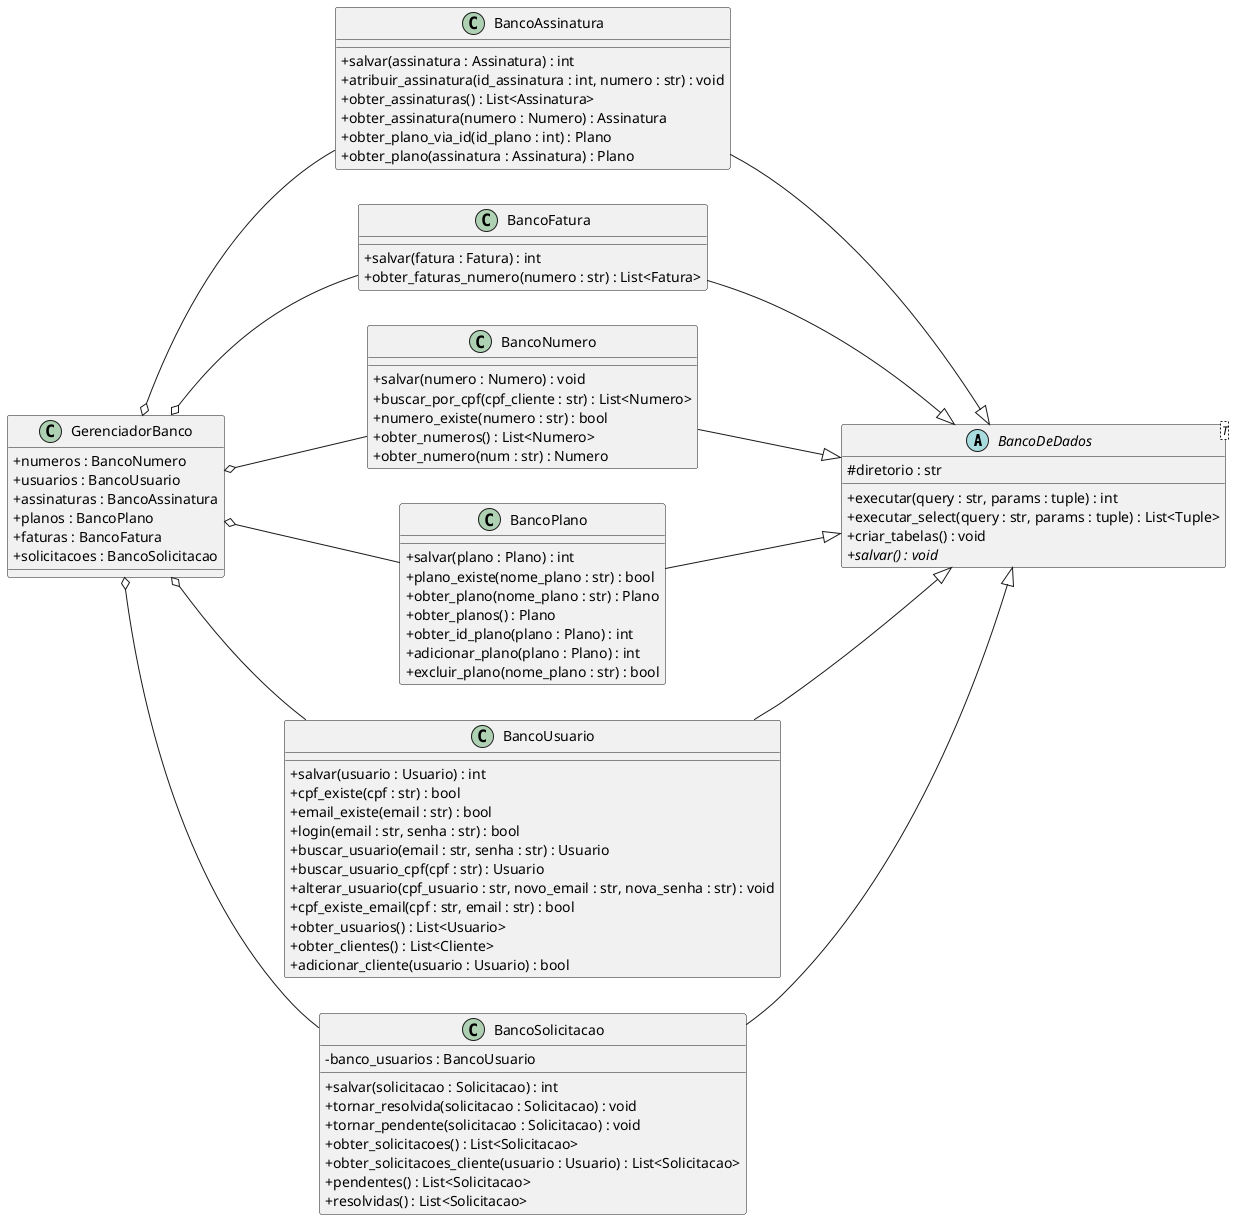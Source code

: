 @startuml database

skinparam classAttributeIconSize 0
left to right direction

abstract class BancoDeDados<T> {
    # diretorio : str
    + executar(query : str, params : tuple) : int
    + executar_select(query : str, params : tuple) : List<Tuple>
    + criar_tabelas() : void
    {abstract} + salvar() : void
}

class BancoAssinatura {
    + salvar(assinatura : Assinatura) : int
    + atribuir_assinatura(id_assinatura : int, numero : str) : void
    + obter_assinaturas() : List<Assinatura>
    + obter_assinatura(numero : Numero) : Assinatura
    + obter_plano_via_id(id_plano : int) : Plano
    + obter_plano(assinatura : Assinatura) : Plano
}

class BancoFatura {
    + salvar(fatura : Fatura) : int
    + obter_faturas_numero(numero : str) : List<Fatura>
}

class BancoNumero {
    + salvar(numero : Numero) : void
    + buscar_por_cpf(cpf_cliente : str) : List<Numero>
    + numero_existe(numero : str) : bool
    + obter_numeros() : List<Numero>
    + obter_numero(num : str) : Numero
}

class BancoPlano {
    + salvar(plano : Plano) : int
    + plano_existe(nome_plano : str) : bool
    + obter_plano(nome_plano : str) : Plano
    + obter_planos() : Plano
    + obter_id_plano(plano : Plano) : int
    + adicionar_plano(plano : Plano) : int
    + excluir_plano(nome_plano : str) : bool
}

class BancoUsuario {
    + salvar(usuario : Usuario) : int
    + cpf_existe(cpf : str) : bool
    + email_existe(email : str) : bool
    + login(email : str, senha : str) : bool
    + buscar_usuario(email : str, senha : str) : Usuario
    + buscar_usuario_cpf(cpf : str) : Usuario
    + alterar_usuario(cpf_usuario : str, novo_email : str, nova_senha : str) : void
    + cpf_existe_email(cpf : str, email : str) : bool
    + obter_usuarios() : List<Usuario>
    + obter_clientes() : List<Cliente>
    + adicionar_cliente(usuario : Usuario) : bool
}

class BancoSolicitacao {
    - banco_usuarios : BancoUsuario
    + salvar(solicitacao : Solicitacao) : int
    + tornar_resolvida(solicitacao : Solicitacao) : void
    + tornar_pendente(solicitacao : Solicitacao) : void
    + obter_solicitacoes() : List<Solicitacao>
    + obter_solicitacoes_cliente(usuario : Usuario) : List<Solicitacao>
    + pendentes() : List<Solicitacao>
    + resolvidas() : List<Solicitacao>
}

' Heranças:
'BancoDeDados <|-- BancoAssinatura
'BancoDeDados <|-- BancoFatura
'BancoDeDados <|-- BancoNumero
BancoNumero --|> BancoDeDados
BancoFatura --|> BancoDeDados
BancoAssinatura --|> BancoDeDados
BancoPlano --|> BancoDeDados
BancoUsuario --|> BancoDeDados
BancoSolicitacao --|> BancoDeDados

' Agora o GerenciadorBanco isolado
class GerenciadorBanco {
    + numeros : BancoNumero
    + usuarios : BancoUsuario
    + assinaturas : BancoAssinatura
    + planos : BancoPlano
    + faturas : BancoFatura
    + solicitacoes : BancoSolicitacao
}

' Relações de agregação (associação forte):
GerenciadorBanco o-- BancoNumero
GerenciadorBanco o-- BancoUsuario
GerenciadorBanco o-- BancoAssinatura
GerenciadorBanco o-- BancoPlano
GerenciadorBanco o-- BancoFatura 
GerenciadorBanco o-- BancoSolicitacao
 
@enduml

